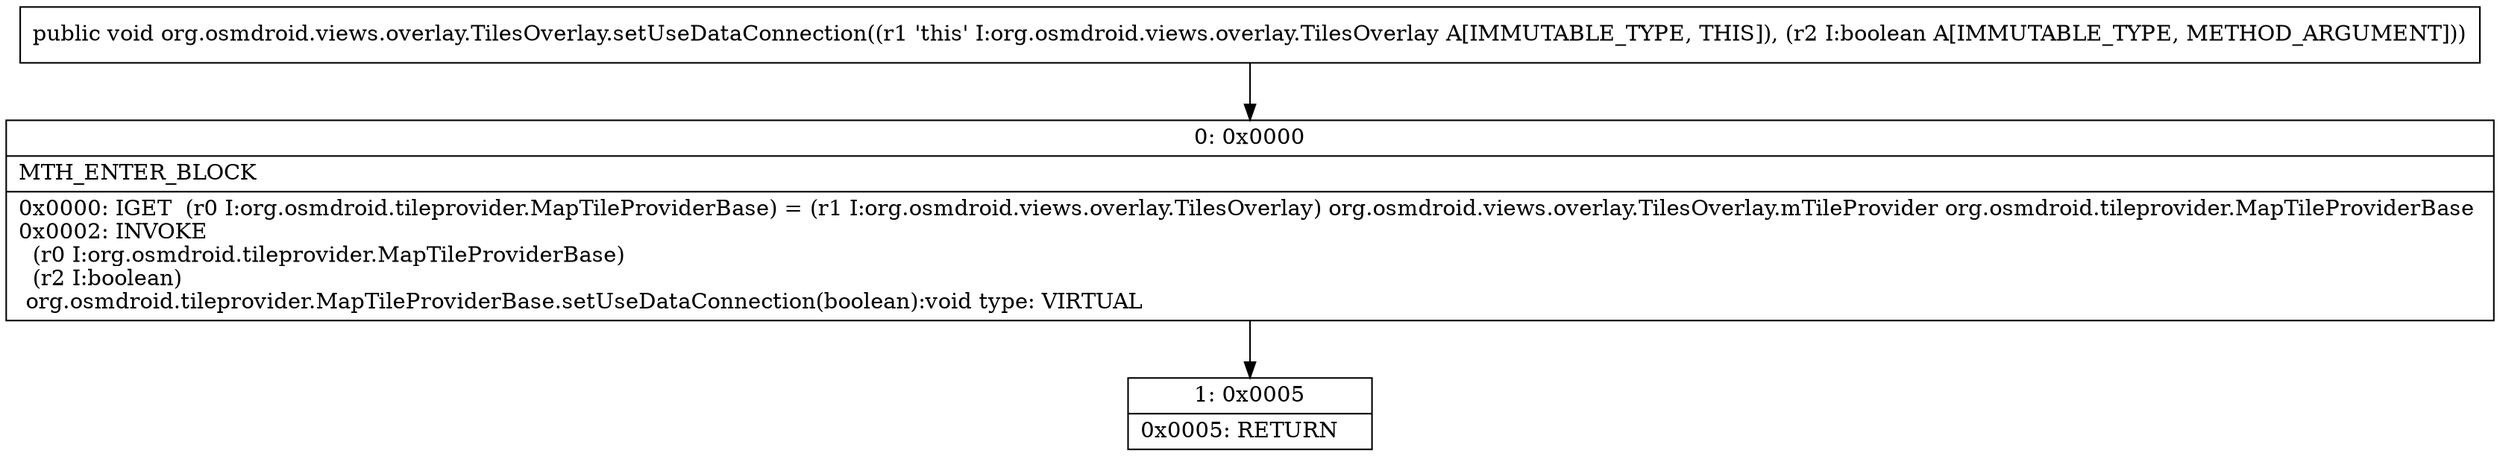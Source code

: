 digraph "CFG fororg.osmdroid.views.overlay.TilesOverlay.setUseDataConnection(Z)V" {
Node_0 [shape=record,label="{0\:\ 0x0000|MTH_ENTER_BLOCK\l|0x0000: IGET  (r0 I:org.osmdroid.tileprovider.MapTileProviderBase) = (r1 I:org.osmdroid.views.overlay.TilesOverlay) org.osmdroid.views.overlay.TilesOverlay.mTileProvider org.osmdroid.tileprovider.MapTileProviderBase \l0x0002: INVOKE  \l  (r0 I:org.osmdroid.tileprovider.MapTileProviderBase)\l  (r2 I:boolean)\l org.osmdroid.tileprovider.MapTileProviderBase.setUseDataConnection(boolean):void type: VIRTUAL \l}"];
Node_1 [shape=record,label="{1\:\ 0x0005|0x0005: RETURN   \l}"];
MethodNode[shape=record,label="{public void org.osmdroid.views.overlay.TilesOverlay.setUseDataConnection((r1 'this' I:org.osmdroid.views.overlay.TilesOverlay A[IMMUTABLE_TYPE, THIS]), (r2 I:boolean A[IMMUTABLE_TYPE, METHOD_ARGUMENT])) }"];
MethodNode -> Node_0;
Node_0 -> Node_1;
}

